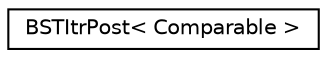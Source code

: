 digraph "Graphical Class Hierarchy"
{
 // LATEX_PDF_SIZE
  edge [fontname="Helvetica",fontsize="10",labelfontname="Helvetica",labelfontsize="10"];
  node [fontname="Helvetica",fontsize="10",shape=record];
  rankdir="LR";
  Node0 [label="BSTItrPost\< Comparable \>",height=0.2,width=0.4,color="black", fillcolor="white", style="filled",URL="$classBSTItrPost.html",tooltip=" "];
}
